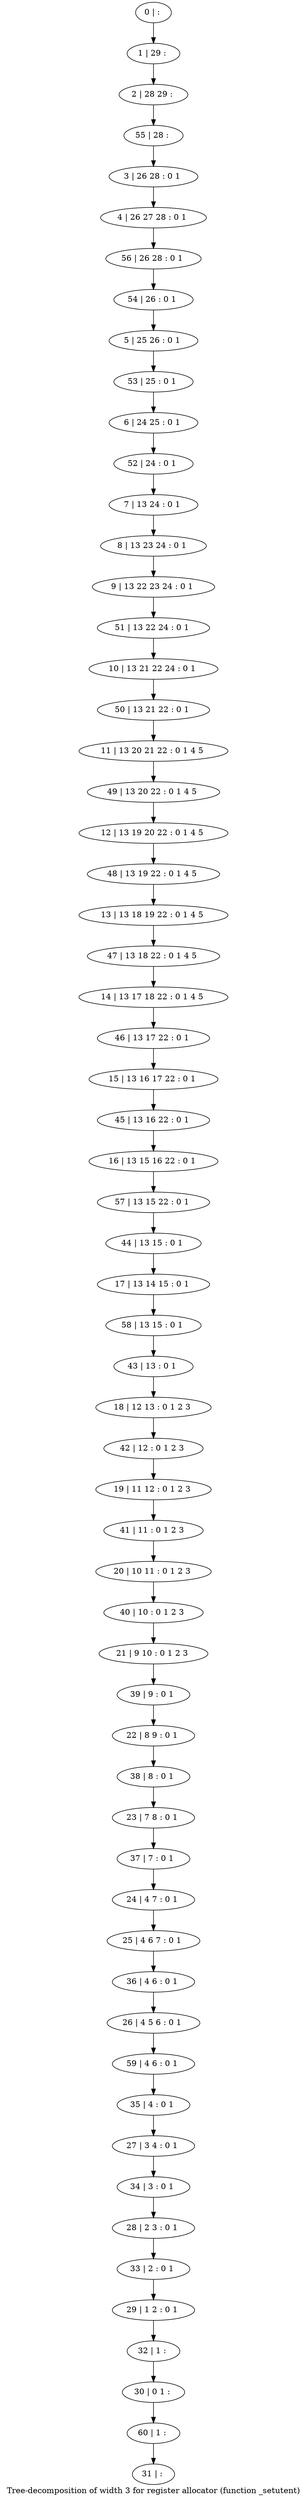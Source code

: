 digraph G {
graph [label="Tree-decomposition of width 3 for register allocator (function _setutent)"]
0[label="0 | : "];
1[label="1 | 29 : "];
2[label="2 | 28 29 : "];
3[label="3 | 26 28 : 0 1 "];
4[label="4 | 26 27 28 : 0 1 "];
5[label="5 | 25 26 : 0 1 "];
6[label="6 | 24 25 : 0 1 "];
7[label="7 | 13 24 : 0 1 "];
8[label="8 | 13 23 24 : 0 1 "];
9[label="9 | 13 22 23 24 : 0 1 "];
10[label="10 | 13 21 22 24 : 0 1 "];
11[label="11 | 13 20 21 22 : 0 1 4 5 "];
12[label="12 | 13 19 20 22 : 0 1 4 5 "];
13[label="13 | 13 18 19 22 : 0 1 4 5 "];
14[label="14 | 13 17 18 22 : 0 1 4 5 "];
15[label="15 | 13 16 17 22 : 0 1 "];
16[label="16 | 13 15 16 22 : 0 1 "];
17[label="17 | 13 14 15 : 0 1 "];
18[label="18 | 12 13 : 0 1 2 3 "];
19[label="19 | 11 12 : 0 1 2 3 "];
20[label="20 | 10 11 : 0 1 2 3 "];
21[label="21 | 9 10 : 0 1 2 3 "];
22[label="22 | 8 9 : 0 1 "];
23[label="23 | 7 8 : 0 1 "];
24[label="24 | 4 7 : 0 1 "];
25[label="25 | 4 6 7 : 0 1 "];
26[label="26 | 4 5 6 : 0 1 "];
27[label="27 | 3 4 : 0 1 "];
28[label="28 | 2 3 : 0 1 "];
29[label="29 | 1 2 : 0 1 "];
30[label="30 | 0 1 : "];
31[label="31 | : "];
32[label="32 | 1 : "];
33[label="33 | 2 : 0 1 "];
34[label="34 | 3 : 0 1 "];
35[label="35 | 4 : 0 1 "];
36[label="36 | 4 6 : 0 1 "];
37[label="37 | 7 : 0 1 "];
38[label="38 | 8 : 0 1 "];
39[label="39 | 9 : 0 1 "];
40[label="40 | 10 : 0 1 2 3 "];
41[label="41 | 11 : 0 1 2 3 "];
42[label="42 | 12 : 0 1 2 3 "];
43[label="43 | 13 : 0 1 "];
44[label="44 | 13 15 : 0 1 "];
45[label="45 | 13 16 22 : 0 1 "];
46[label="46 | 13 17 22 : 0 1 "];
47[label="47 | 13 18 22 : 0 1 4 5 "];
48[label="48 | 13 19 22 : 0 1 4 5 "];
49[label="49 | 13 20 22 : 0 1 4 5 "];
50[label="50 | 13 21 22 : 0 1 "];
51[label="51 | 13 22 24 : 0 1 "];
52[label="52 | 24 : 0 1 "];
53[label="53 | 25 : 0 1 "];
54[label="54 | 26 : 0 1 "];
55[label="55 | 28 : "];
56[label="56 | 26 28 : 0 1 "];
57[label="57 | 13 15 22 : 0 1 "];
58[label="58 | 13 15 : 0 1 "];
59[label="59 | 4 6 : 0 1 "];
60[label="60 | 1 : "];
0->1 ;
1->2 ;
3->4 ;
7->8 ;
8->9 ;
24->25 ;
32->30 ;
29->32 ;
33->29 ;
28->33 ;
34->28 ;
27->34 ;
35->27 ;
36->26 ;
25->36 ;
37->24 ;
23->37 ;
38->23 ;
22->38 ;
39->22 ;
21->39 ;
40->21 ;
20->40 ;
41->20 ;
19->41 ;
42->19 ;
18->42 ;
43->18 ;
44->17 ;
45->16 ;
15->45 ;
46->15 ;
14->46 ;
47->14 ;
13->47 ;
48->13 ;
12->48 ;
49->12 ;
11->49 ;
50->11 ;
10->50 ;
51->10 ;
9->51 ;
52->7 ;
6->52 ;
53->6 ;
5->53 ;
54->5 ;
55->3 ;
2->55 ;
56->54 ;
4->56 ;
57->44 ;
16->57 ;
58->43 ;
17->58 ;
59->35 ;
26->59 ;
60->31 ;
30->60 ;
}
